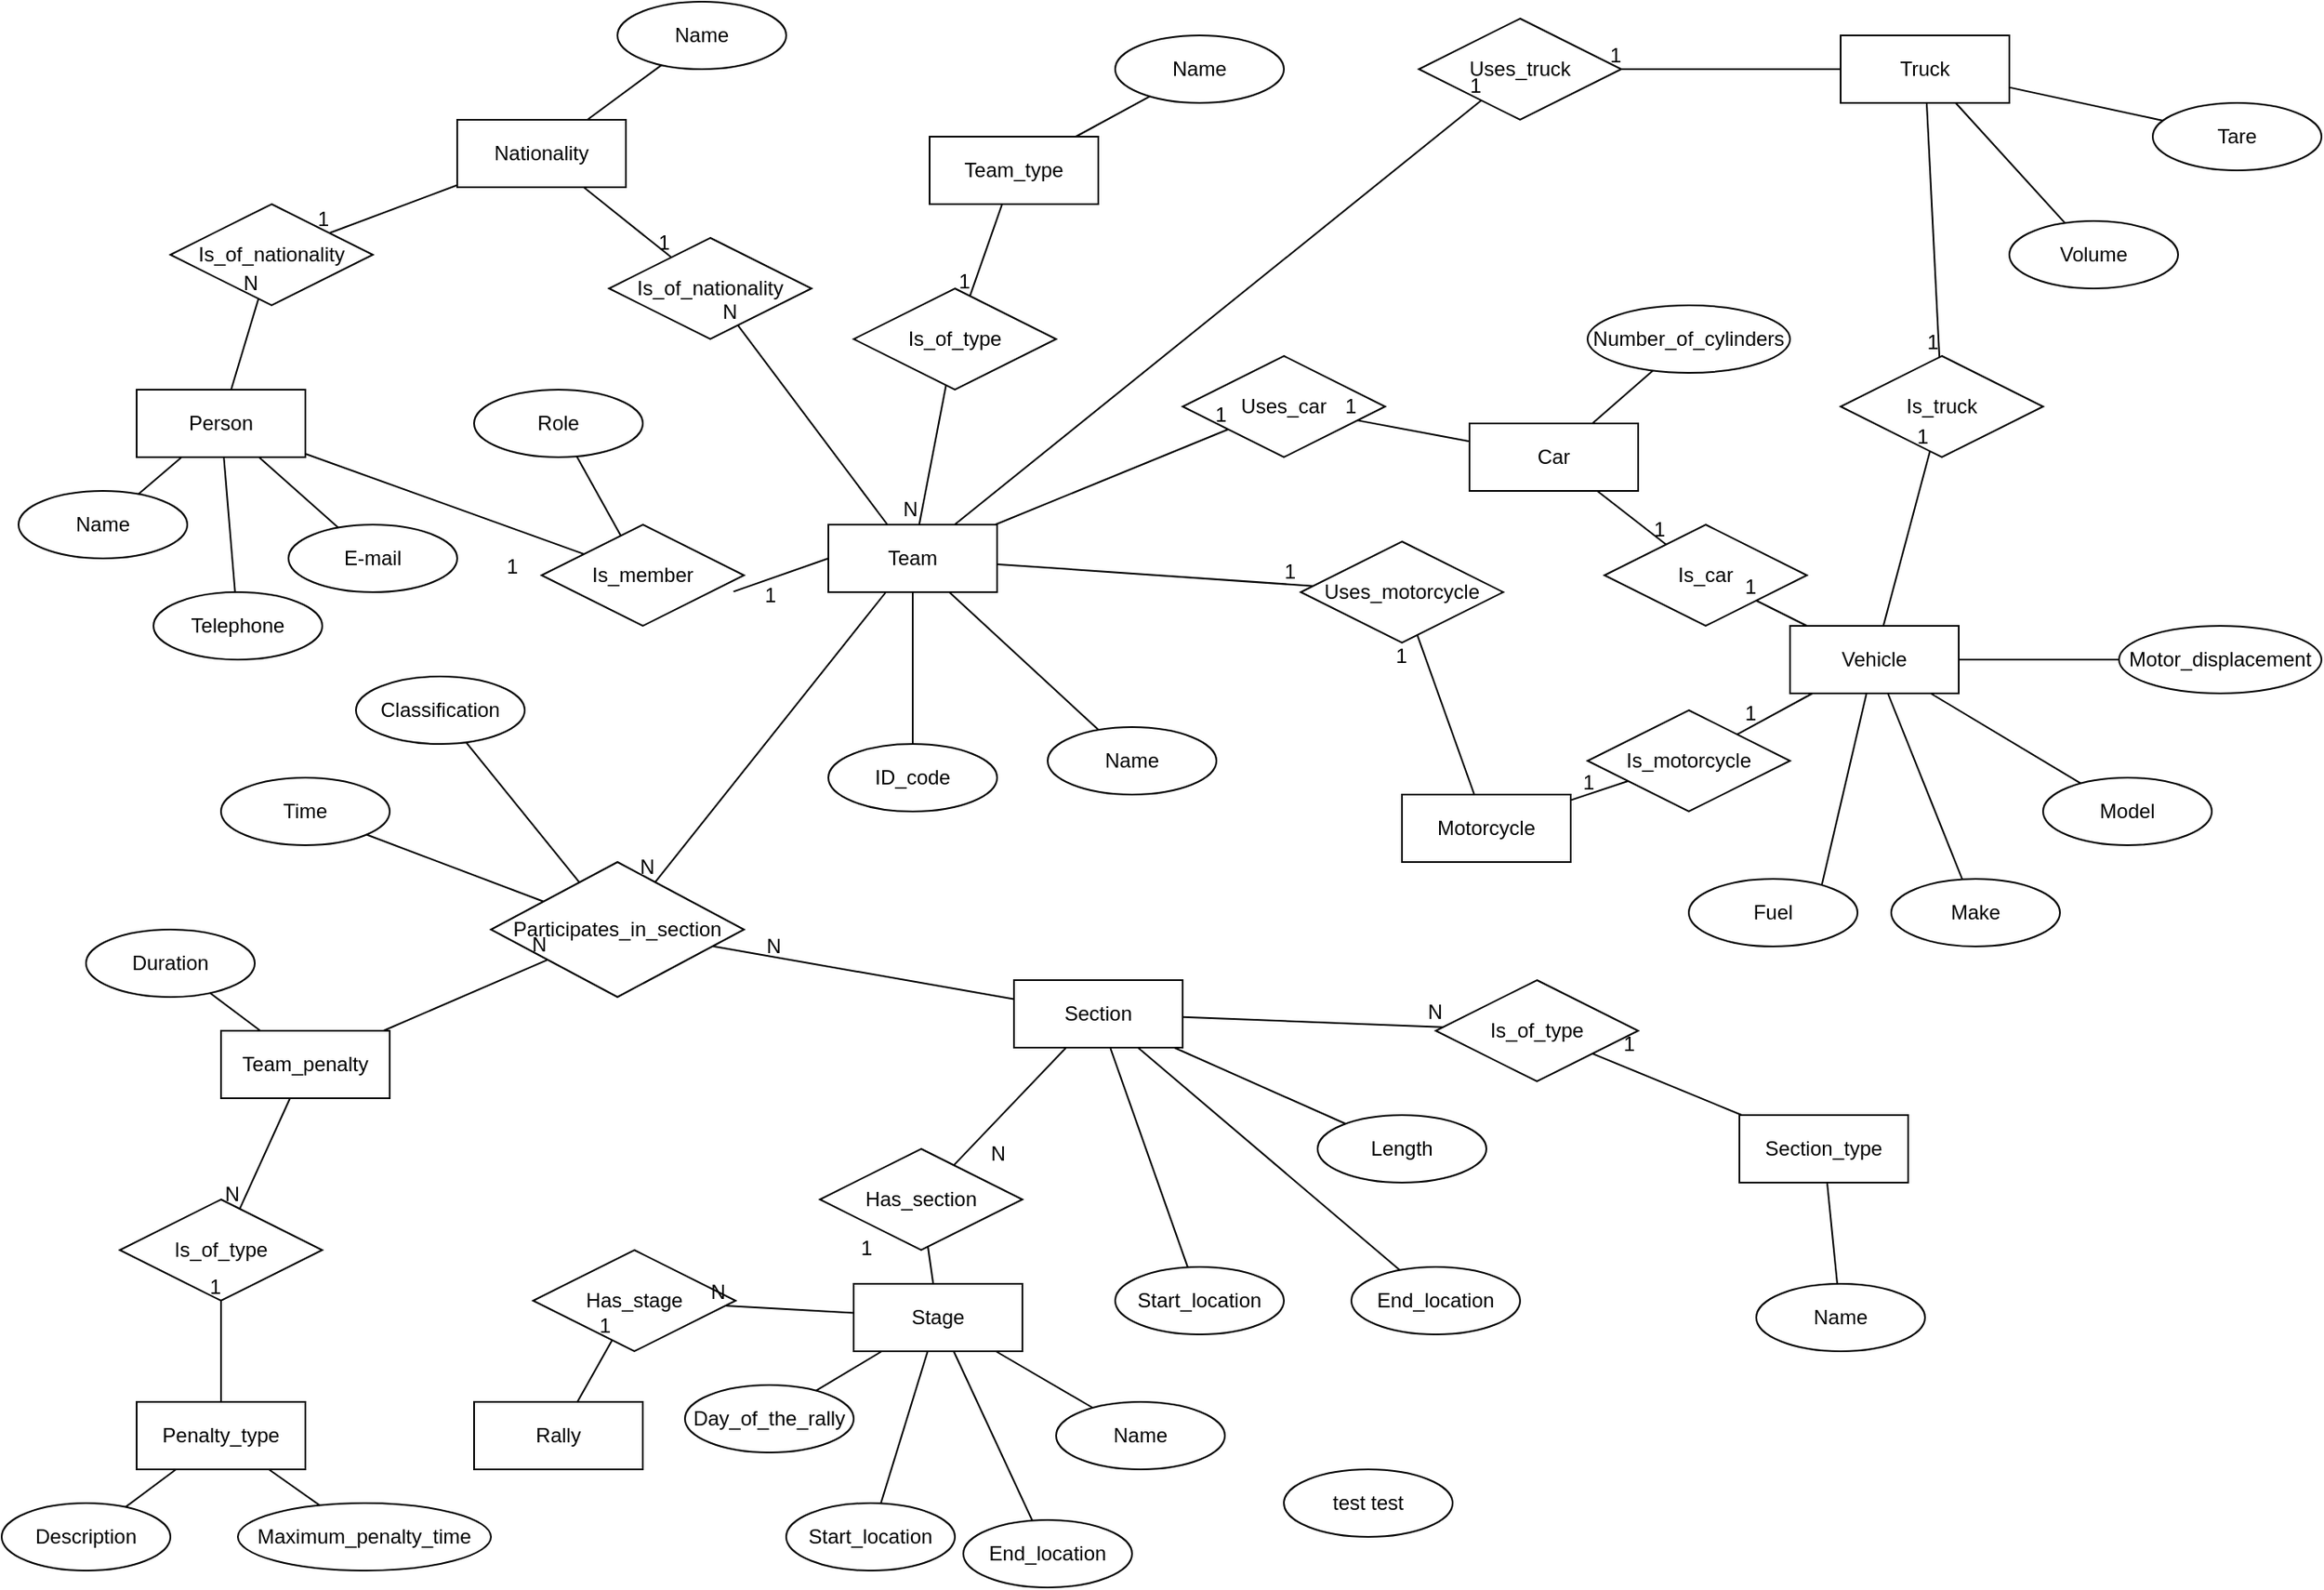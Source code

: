<mxfile version="20.5.1" type="github">
  <diagram id="R2lEEEUBdFMjLlhIrx00" name="Page-1">
    <mxGraphModel dx="2805" dy="884" grid="1" gridSize="10" guides="1" tooltips="1" connect="1" arrows="1" fold="1" page="1" pageScale="1" pageWidth="850" pageHeight="1100" math="0" shadow="0" extFonts="Permanent Marker^https://fonts.googleapis.com/css?family=Permanent+Marker">
      <root>
        <mxCell id="0" />
        <mxCell id="1" parent="0" />
        <mxCell id="WvbXsE4TF2cSyvyN0HHQ-4" value="Team" style="whiteSpace=wrap;html=1;align=center;" parent="1" vertex="1">
          <mxGeometry x="-360" y="350" width="100" height="40" as="geometry" />
        </mxCell>
        <mxCell id="WvbXsE4TF2cSyvyN0HHQ-5" value="ID_code" style="ellipse;whiteSpace=wrap;html=1;align=center;" parent="1" vertex="1">
          <mxGeometry x="-360" y="480" width="100" height="40" as="geometry" />
        </mxCell>
        <mxCell id="WvbXsE4TF2cSyvyN0HHQ-6" value="" style="endArrow=none;html=1;rounded=0;" parent="1" source="WvbXsE4TF2cSyvyN0HHQ-4" target="WvbXsE4TF2cSyvyN0HHQ-5" edge="1">
          <mxGeometry relative="1" as="geometry">
            <mxPoint x="-284.85" y="480" as="sourcePoint" />
            <mxPoint x="-429.997" y="590.903" as="targetPoint" />
          </mxGeometry>
        </mxCell>
        <mxCell id="WvbXsE4TF2cSyvyN0HHQ-7" value="Name" style="ellipse;whiteSpace=wrap;html=1;align=center;" parent="1" vertex="1">
          <mxGeometry x="-230" y="470" width="100" height="40" as="geometry" />
        </mxCell>
        <mxCell id="WvbXsE4TF2cSyvyN0HHQ-9" value="" style="endArrow=none;html=1;rounded=0;" parent="1" source="WvbXsE4TF2cSyvyN0HHQ-4" target="WvbXsE4TF2cSyvyN0HHQ-7" edge="1">
          <mxGeometry relative="1" as="geometry">
            <mxPoint x="-94.85" y="530" as="sourcePoint" />
            <mxPoint x="65.15" y="530" as="targetPoint" />
          </mxGeometry>
        </mxCell>
        <mxCell id="WvbXsE4TF2cSyvyN0HHQ-20" value="Vehicle" style="whiteSpace=wrap;html=1;align=center;" parent="1" vertex="1">
          <mxGeometry x="210" y="410" width="100" height="40" as="geometry" />
        </mxCell>
        <mxCell id="WvbXsE4TF2cSyvyN0HHQ-21" value="Make" style="ellipse;whiteSpace=wrap;html=1;align=center;" parent="1" vertex="1">
          <mxGeometry x="270" y="560" width="100" height="40" as="geometry" />
        </mxCell>
        <mxCell id="WvbXsE4TF2cSyvyN0HHQ-23" value="Model" style="ellipse;whiteSpace=wrap;html=1;align=center;" parent="1" vertex="1">
          <mxGeometry x="360" y="500" width="100" height="40" as="geometry" />
        </mxCell>
        <mxCell id="WvbXsE4TF2cSyvyN0HHQ-24" value="Motor_displacement" style="ellipse;whiteSpace=wrap;html=1;align=center;" parent="1" vertex="1">
          <mxGeometry x="405" y="410" width="120" height="40" as="geometry" />
        </mxCell>
        <mxCell id="WvbXsE4TF2cSyvyN0HHQ-26" value="Fuel&lt;br&gt;" style="ellipse;whiteSpace=wrap;html=1;align=center;" parent="1" vertex="1">
          <mxGeometry x="150" y="560" width="100" height="40" as="geometry" />
        </mxCell>
        <mxCell id="WvbXsE4TF2cSyvyN0HHQ-28" value="" style="endArrow=none;html=1;rounded=0;exitX=0.789;exitY=0.083;exitDx=0;exitDy=0;exitPerimeter=0;" parent="1" source="WvbXsE4TF2cSyvyN0HHQ-26" target="WvbXsE4TF2cSyvyN0HHQ-20" edge="1">
          <mxGeometry relative="1" as="geometry">
            <mxPoint x="-415.15" y="610" as="sourcePoint" />
            <mxPoint x="-365.15" y="720" as="targetPoint" />
          </mxGeometry>
        </mxCell>
        <mxCell id="WvbXsE4TF2cSyvyN0HHQ-29" value="" style="endArrow=none;html=1;rounded=0;" parent="1" source="WvbXsE4TF2cSyvyN0HHQ-20" target="WvbXsE4TF2cSyvyN0HHQ-21" edge="1">
          <mxGeometry relative="1" as="geometry">
            <mxPoint x="-415.15" y="610" as="sourcePoint" />
            <mxPoint x="-255.15" y="610" as="targetPoint" />
          </mxGeometry>
        </mxCell>
        <mxCell id="WvbXsE4TF2cSyvyN0HHQ-31" value="" style="endArrow=none;html=1;rounded=0;" parent="1" source="WvbXsE4TF2cSyvyN0HHQ-20" target="WvbXsE4TF2cSyvyN0HHQ-23" edge="1">
          <mxGeometry relative="1" as="geometry">
            <mxPoint x="-415.15" y="610" as="sourcePoint" />
            <mxPoint x="-255.15" y="610" as="targetPoint" />
          </mxGeometry>
        </mxCell>
        <mxCell id="WvbXsE4TF2cSyvyN0HHQ-33" value="" style="endArrow=none;html=1;rounded=0;" parent="1" source="WvbXsE4TF2cSyvyN0HHQ-20" target="WvbXsE4TF2cSyvyN0HHQ-24" edge="1">
          <mxGeometry relative="1" as="geometry">
            <mxPoint x="-415.15" y="610" as="sourcePoint" />
            <mxPoint x="-255.15" y="610" as="targetPoint" />
          </mxGeometry>
        </mxCell>
        <mxCell id="WvbXsE4TF2cSyvyN0HHQ-39" value="Truck" style="whiteSpace=wrap;html=1;align=center;" parent="1" vertex="1">
          <mxGeometry x="240" y="60" width="100" height="40" as="geometry" />
        </mxCell>
        <mxCell id="WvbXsE4TF2cSyvyN0HHQ-40" value="Tare" style="ellipse;whiteSpace=wrap;html=1;align=center;" parent="1" vertex="1">
          <mxGeometry x="425" y="100" width="100" height="40" as="geometry" />
        </mxCell>
        <mxCell id="WvbXsE4TF2cSyvyN0HHQ-41" value="Volume" style="ellipse;whiteSpace=wrap;html=1;align=center;" parent="1" vertex="1">
          <mxGeometry x="340" y="170" width="100" height="40" as="geometry" />
        </mxCell>
        <mxCell id="WvbXsE4TF2cSyvyN0HHQ-42" value="" style="endArrow=none;html=1;rounded=0;" parent="1" source="WvbXsE4TF2cSyvyN0HHQ-39" target="WvbXsE4TF2cSyvyN0HHQ-40" edge="1">
          <mxGeometry relative="1" as="geometry">
            <mxPoint x="-160" y="610" as="sourcePoint" />
            <mxPoint y="610" as="targetPoint" />
          </mxGeometry>
        </mxCell>
        <mxCell id="WvbXsE4TF2cSyvyN0HHQ-43" value="" style="endArrow=none;html=1;rounded=0;" parent="1" source="WvbXsE4TF2cSyvyN0HHQ-41" target="WvbXsE4TF2cSyvyN0HHQ-39" edge="1">
          <mxGeometry relative="1" as="geometry">
            <mxPoint x="-160" y="610" as="sourcePoint" />
            <mxPoint y="610" as="targetPoint" />
          </mxGeometry>
        </mxCell>
        <mxCell id="WvbXsE4TF2cSyvyN0HHQ-44" value="Car" style="whiteSpace=wrap;html=1;align=center;" parent="1" vertex="1">
          <mxGeometry x="20" y="290" width="100" height="40" as="geometry" />
        </mxCell>
        <mxCell id="WvbXsE4TF2cSyvyN0HHQ-45" value="Number_of_cylinders" style="ellipse;whiteSpace=wrap;html=1;align=center;" parent="1" vertex="1">
          <mxGeometry x="90" y="220" width="120" height="40" as="geometry" />
        </mxCell>
        <mxCell id="WvbXsE4TF2cSyvyN0HHQ-47" value="" style="endArrow=none;html=1;rounded=0;" parent="1" source="WvbXsE4TF2cSyvyN0HHQ-44" target="WvbXsE4TF2cSyvyN0HHQ-45" edge="1">
          <mxGeometry relative="1" as="geometry">
            <mxPoint x="-940" y="600" as="sourcePoint" />
            <mxPoint x="-780" y="600" as="targetPoint" />
          </mxGeometry>
        </mxCell>
        <mxCell id="WvbXsE4TF2cSyvyN0HHQ-48" value="Is_car" style="shape=rhombus;perimeter=rhombusPerimeter;whiteSpace=wrap;html=1;align=center;" parent="1" vertex="1">
          <mxGeometry x="100" y="350" width="120" height="60" as="geometry" />
        </mxCell>
        <mxCell id="WvbXsE4TF2cSyvyN0HHQ-52" value="" style="endArrow=none;html=1;rounded=0;" parent="1" source="WvbXsE4TF2cSyvyN0HHQ-20" target="WvbXsE4TF2cSyvyN0HHQ-48" edge="1">
          <mxGeometry relative="1" as="geometry">
            <mxPoint x="-420" y="690" as="sourcePoint" />
            <mxPoint x="-260" y="690" as="targetPoint" />
          </mxGeometry>
        </mxCell>
        <mxCell id="WvbXsE4TF2cSyvyN0HHQ-53" value="1" style="resizable=0;html=1;align=right;verticalAlign=bottom;" parent="WvbXsE4TF2cSyvyN0HHQ-52" connectable="0" vertex="1">
          <mxGeometry x="1" relative="1" as="geometry" />
        </mxCell>
        <mxCell id="WvbXsE4TF2cSyvyN0HHQ-54" value="" style="endArrow=none;html=1;rounded=0;" parent="1" source="WvbXsE4TF2cSyvyN0HHQ-44" target="WvbXsE4TF2cSyvyN0HHQ-48" edge="1">
          <mxGeometry relative="1" as="geometry">
            <mxPoint x="-420" y="690" as="sourcePoint" />
            <mxPoint x="-600" y="730" as="targetPoint" />
          </mxGeometry>
        </mxCell>
        <mxCell id="WvbXsE4TF2cSyvyN0HHQ-55" value="1" style="resizable=0;html=1;align=right;verticalAlign=bottom;" parent="WvbXsE4TF2cSyvyN0HHQ-54" connectable="0" vertex="1">
          <mxGeometry x="1" relative="1" as="geometry" />
        </mxCell>
        <mxCell id="WvbXsE4TF2cSyvyN0HHQ-58" value="Is_truck" style="shape=rhombus;perimeter=rhombusPerimeter;whiteSpace=wrap;html=1;align=center;" parent="1" vertex="1">
          <mxGeometry x="240" y="250" width="120" height="60" as="geometry" />
        </mxCell>
        <mxCell id="WvbXsE4TF2cSyvyN0HHQ-59" value="" style="endArrow=none;html=1;rounded=0;" parent="1" source="WvbXsE4TF2cSyvyN0HHQ-20" target="WvbXsE4TF2cSyvyN0HHQ-58" edge="1">
          <mxGeometry relative="1" as="geometry">
            <mxPoint x="-420" y="690" as="sourcePoint" />
            <mxPoint x="-260" y="690" as="targetPoint" />
          </mxGeometry>
        </mxCell>
        <mxCell id="WvbXsE4TF2cSyvyN0HHQ-60" value="1" style="resizable=0;html=1;align=right;verticalAlign=bottom;" parent="WvbXsE4TF2cSyvyN0HHQ-59" connectable="0" vertex="1">
          <mxGeometry x="1" relative="1" as="geometry" />
        </mxCell>
        <mxCell id="WvbXsE4TF2cSyvyN0HHQ-61" value="" style="endArrow=none;html=1;rounded=0;" parent="1" source="WvbXsE4TF2cSyvyN0HHQ-39" target="WvbXsE4TF2cSyvyN0HHQ-58" edge="1">
          <mxGeometry relative="1" as="geometry">
            <mxPoint x="-420" y="690" as="sourcePoint" />
            <mxPoint x="-260" y="690" as="targetPoint" />
          </mxGeometry>
        </mxCell>
        <mxCell id="WvbXsE4TF2cSyvyN0HHQ-62" value="1" style="resizable=0;html=1;align=right;verticalAlign=bottom;" parent="WvbXsE4TF2cSyvyN0HHQ-61" connectable="0" vertex="1">
          <mxGeometry x="1" relative="1" as="geometry" />
        </mxCell>
        <mxCell id="WvbXsE4TF2cSyvyN0HHQ-63" value="Person" style="whiteSpace=wrap;html=1;align=center;" parent="1" vertex="1">
          <mxGeometry x="-770" y="270" width="100" height="40" as="geometry" />
        </mxCell>
        <mxCell id="WvbXsE4TF2cSyvyN0HHQ-65" value="Telephone" style="ellipse;whiteSpace=wrap;html=1;align=center;" parent="1" vertex="1">
          <mxGeometry x="-760" y="390" width="100" height="40" as="geometry" />
        </mxCell>
        <mxCell id="WvbXsE4TF2cSyvyN0HHQ-66" value="E-mail" style="ellipse;whiteSpace=wrap;html=1;align=center;" parent="1" vertex="1">
          <mxGeometry x="-680" y="350" width="100" height="40" as="geometry" />
        </mxCell>
        <mxCell id="WvbXsE4TF2cSyvyN0HHQ-68" value="" style="endArrow=none;html=1;rounded=0;" parent="1" source="WvbXsE4TF2cSyvyN0HHQ-63" target="WvbXsE4TF2cSyvyN0HHQ-65" edge="1">
          <mxGeometry relative="1" as="geometry">
            <mxPoint x="-420" y="690" as="sourcePoint" />
            <mxPoint x="-260" y="690" as="targetPoint" />
          </mxGeometry>
        </mxCell>
        <mxCell id="WvbXsE4TF2cSyvyN0HHQ-71" value="" style="endArrow=none;html=1;rounded=0;" parent="1" source="WvbXsE4TF2cSyvyN0HHQ-63" target="WvbXsE4TF2cSyvyN0HHQ-66" edge="1">
          <mxGeometry relative="1" as="geometry">
            <mxPoint x="-420" y="690" as="sourcePoint" />
            <mxPoint x="-260" y="690" as="targetPoint" />
          </mxGeometry>
        </mxCell>
        <mxCell id="WvbXsE4TF2cSyvyN0HHQ-72" value="Is_member" style="shape=rhombus;perimeter=rhombusPerimeter;whiteSpace=wrap;html=1;align=center;" parent="1" vertex="1">
          <mxGeometry x="-530" y="350" width="120" height="60" as="geometry" />
        </mxCell>
        <mxCell id="WvbXsE4TF2cSyvyN0HHQ-73" value="" style="endArrow=none;html=1;rounded=0;" parent="1" source="WvbXsE4TF2cSyvyN0HHQ-63" target="WvbXsE4TF2cSyvyN0HHQ-72" edge="1">
          <mxGeometry relative="1" as="geometry">
            <mxPoint x="-420" y="570" as="sourcePoint" />
            <mxPoint x="-260" y="570" as="targetPoint" />
          </mxGeometry>
        </mxCell>
        <mxCell id="WvbXsE4TF2cSyvyN0HHQ-74" value="1" style="resizable=0;html=1;align=right;verticalAlign=bottom;" parent="WvbXsE4TF2cSyvyN0HHQ-73" connectable="0" vertex="1">
          <mxGeometry x="1" relative="1" as="geometry">
            <mxPoint x="-39" y="16" as="offset" />
          </mxGeometry>
        </mxCell>
        <mxCell id="WvbXsE4TF2cSyvyN0HHQ-83" value="" style="endArrow=none;html=1;rounded=0;entryX=0.948;entryY=0.661;entryDx=0;entryDy=0;entryPerimeter=0;exitX=0;exitY=0.5;exitDx=0;exitDy=0;" parent="1" source="WvbXsE4TF2cSyvyN0HHQ-4" target="WvbXsE4TF2cSyvyN0HHQ-72" edge="1">
          <mxGeometry relative="1" as="geometry">
            <mxPoint x="-300" y="400" as="sourcePoint" />
            <mxPoint x="-140" y="400" as="targetPoint" />
          </mxGeometry>
        </mxCell>
        <mxCell id="WvbXsE4TF2cSyvyN0HHQ-84" value="1" style="resizable=0;html=1;align=right;verticalAlign=bottom;" parent="WvbXsE4TF2cSyvyN0HHQ-83" connectable="0" vertex="1">
          <mxGeometry x="1" relative="1" as="geometry">
            <mxPoint x="26" y="11" as="offset" />
          </mxGeometry>
        </mxCell>
        <mxCell id="WvbXsE4TF2cSyvyN0HHQ-124" value="Motorcycle" style="whiteSpace=wrap;html=1;align=center;" parent="1" vertex="1">
          <mxGeometry x="-20" y="510" width="100" height="40" as="geometry" />
        </mxCell>
        <mxCell id="WvbXsE4TF2cSyvyN0HHQ-129" value="Is_motorcycle" style="shape=rhombus;perimeter=rhombusPerimeter;whiteSpace=wrap;html=1;align=center;" parent="1" vertex="1">
          <mxGeometry x="90" y="460" width="120" height="60" as="geometry" />
        </mxCell>
        <mxCell id="WvbXsE4TF2cSyvyN0HHQ-130" value="" style="endArrow=none;html=1;rounded=0;" parent="1" source="WvbXsE4TF2cSyvyN0HHQ-20" target="WvbXsE4TF2cSyvyN0HHQ-129" edge="1">
          <mxGeometry relative="1" as="geometry">
            <mxPoint x="-340" y="410" as="sourcePoint" />
            <mxPoint x="-180" y="410" as="targetPoint" />
          </mxGeometry>
        </mxCell>
        <mxCell id="WvbXsE4TF2cSyvyN0HHQ-131" value="1" style="resizable=0;html=1;align=right;verticalAlign=bottom;" parent="WvbXsE4TF2cSyvyN0HHQ-130" connectable="0" vertex="1">
          <mxGeometry x="1" relative="1" as="geometry">
            <mxPoint x="12" y="-4" as="offset" />
          </mxGeometry>
        </mxCell>
        <mxCell id="WvbXsE4TF2cSyvyN0HHQ-132" value="" style="endArrow=none;html=1;rounded=0;" parent="1" source="WvbXsE4TF2cSyvyN0HHQ-124" target="WvbXsE4TF2cSyvyN0HHQ-129" edge="1">
          <mxGeometry relative="1" as="geometry">
            <mxPoint x="-340" y="410" as="sourcePoint" />
            <mxPoint x="-180" y="410" as="targetPoint" />
          </mxGeometry>
        </mxCell>
        <mxCell id="WvbXsE4TF2cSyvyN0HHQ-133" value="1" style="resizable=0;html=1;align=right;verticalAlign=bottom;" parent="WvbXsE4TF2cSyvyN0HHQ-132" connectable="0" vertex="1">
          <mxGeometry x="1" relative="1" as="geometry">
            <mxPoint x="-20" y="10" as="offset" />
          </mxGeometry>
        </mxCell>
        <mxCell id="WvbXsE4TF2cSyvyN0HHQ-134" value="Uses_motorcycle" style="shape=rhombus;perimeter=rhombusPerimeter;whiteSpace=wrap;html=1;align=center;" parent="1" vertex="1">
          <mxGeometry x="-80" y="360" width="120" height="60" as="geometry" />
        </mxCell>
        <mxCell id="WvbXsE4TF2cSyvyN0HHQ-136" value="" style="endArrow=none;html=1;rounded=0;" parent="1" source="WvbXsE4TF2cSyvyN0HHQ-124" target="WvbXsE4TF2cSyvyN0HHQ-134" edge="1">
          <mxGeometry relative="1" as="geometry">
            <mxPoint x="-470" y="460" as="sourcePoint" />
            <mxPoint x="-310" y="460" as="targetPoint" />
          </mxGeometry>
        </mxCell>
        <mxCell id="WvbXsE4TF2cSyvyN0HHQ-137" value="1" style="resizable=0;html=1;align=right;verticalAlign=bottom;" parent="WvbXsE4TF2cSyvyN0HHQ-136" connectable="0" vertex="1">
          <mxGeometry x="1" relative="1" as="geometry">
            <mxPoint x="-6" y="21" as="offset" />
          </mxGeometry>
        </mxCell>
        <mxCell id="WvbXsE4TF2cSyvyN0HHQ-138" value="" style="endArrow=none;html=1;rounded=0;" parent="1" source="WvbXsE4TF2cSyvyN0HHQ-4" target="WvbXsE4TF2cSyvyN0HHQ-134" edge="1">
          <mxGeometry relative="1" as="geometry">
            <mxPoint x="12" y="420" as="sourcePoint" />
            <mxPoint x="-120" y="460" as="targetPoint" />
          </mxGeometry>
        </mxCell>
        <mxCell id="WvbXsE4TF2cSyvyN0HHQ-139" value="1" style="resizable=0;html=1;align=right;verticalAlign=bottom;" parent="WvbXsE4TF2cSyvyN0HHQ-138" connectable="0" vertex="1">
          <mxGeometry x="1" relative="1" as="geometry">
            <mxPoint x="-10" as="offset" />
          </mxGeometry>
        </mxCell>
        <mxCell id="WvbXsE4TF2cSyvyN0HHQ-142" value="Uses_car" style="shape=rhombus;perimeter=rhombusPerimeter;whiteSpace=wrap;html=1;align=center;" parent="1" vertex="1">
          <mxGeometry x="-150" y="250" width="120" height="60" as="geometry" />
        </mxCell>
        <mxCell id="WvbXsE4TF2cSyvyN0HHQ-143" value="" style="endArrow=none;html=1;rounded=0;" parent="1" source="WvbXsE4TF2cSyvyN0HHQ-44" target="WvbXsE4TF2cSyvyN0HHQ-142" edge="1">
          <mxGeometry relative="1" as="geometry">
            <mxPoint x="-100" y="210" as="sourcePoint" />
            <mxPoint x="60" y="210" as="targetPoint" />
          </mxGeometry>
        </mxCell>
        <mxCell id="WvbXsE4TF2cSyvyN0HHQ-144" value="1" style="resizable=0;html=1;align=right;verticalAlign=bottom;" parent="WvbXsE4TF2cSyvyN0HHQ-143" connectable="0" vertex="1">
          <mxGeometry x="1" relative="1" as="geometry" />
        </mxCell>
        <mxCell id="WvbXsE4TF2cSyvyN0HHQ-145" value="" style="endArrow=none;html=1;rounded=0;" parent="1" source="WvbXsE4TF2cSyvyN0HHQ-4" target="WvbXsE4TF2cSyvyN0HHQ-142" edge="1">
          <mxGeometry relative="1" as="geometry">
            <mxPoint x="-226" y="200" as="sourcePoint" />
            <mxPoint x="60" y="210" as="targetPoint" />
          </mxGeometry>
        </mxCell>
        <mxCell id="WvbXsE4TF2cSyvyN0HHQ-146" value="1" style="resizable=0;html=1;align=right;verticalAlign=bottom;" parent="WvbXsE4TF2cSyvyN0HHQ-145" connectable="0" vertex="1">
          <mxGeometry x="1" relative="1" as="geometry" />
        </mxCell>
        <mxCell id="WvbXsE4TF2cSyvyN0HHQ-147" value="Uses_truck" style="shape=rhombus;perimeter=rhombusPerimeter;whiteSpace=wrap;html=1;align=center;" parent="1" vertex="1">
          <mxGeometry x="-10" y="50" width="120" height="60" as="geometry" />
        </mxCell>
        <mxCell id="WvbXsE4TF2cSyvyN0HHQ-148" value="" style="endArrow=none;html=1;rounded=0;" parent="1" source="WvbXsE4TF2cSyvyN0HHQ-39" target="WvbXsE4TF2cSyvyN0HHQ-147" edge="1">
          <mxGeometry relative="1" as="geometry">
            <mxPoint x="-10" y="330" as="sourcePoint" />
            <mxPoint x="150" y="330" as="targetPoint" />
          </mxGeometry>
        </mxCell>
        <mxCell id="WvbXsE4TF2cSyvyN0HHQ-149" value="1" style="resizable=0;html=1;align=right;verticalAlign=bottom;" parent="WvbXsE4TF2cSyvyN0HHQ-148" connectable="0" vertex="1">
          <mxGeometry x="1" relative="1" as="geometry" />
        </mxCell>
        <mxCell id="WvbXsE4TF2cSyvyN0HHQ-150" value="" style="endArrow=none;html=1;rounded=0;" parent="1" source="WvbXsE4TF2cSyvyN0HHQ-4" target="WvbXsE4TF2cSyvyN0HHQ-147" edge="1">
          <mxGeometry relative="1" as="geometry">
            <mxPoint x="-190" y="71.724" as="sourcePoint" />
            <mxPoint x="150" y="330" as="targetPoint" />
          </mxGeometry>
        </mxCell>
        <mxCell id="WvbXsE4TF2cSyvyN0HHQ-151" value="1" style="resizable=0;html=1;align=right;verticalAlign=bottom;" parent="WvbXsE4TF2cSyvyN0HHQ-150" connectable="0" vertex="1">
          <mxGeometry x="1" relative="1" as="geometry" />
        </mxCell>
        <mxCell id="WvbXsE4TF2cSyvyN0HHQ-152" value="Rally" style="whiteSpace=wrap;html=1;align=center;" parent="1" vertex="1">
          <mxGeometry x="-570" y="870" width="100" height="40" as="geometry" />
        </mxCell>
        <mxCell id="WvbXsE4TF2cSyvyN0HHQ-153" value="Stage" style="whiteSpace=wrap;html=1;align=center;" parent="1" vertex="1">
          <mxGeometry x="-345" y="800" width="100" height="40" as="geometry" />
        </mxCell>
        <mxCell id="WvbXsE4TF2cSyvyN0HHQ-156" value="Day_of_the_rally" style="ellipse;whiteSpace=wrap;html=1;align=center;" parent="1" vertex="1">
          <mxGeometry x="-445" y="860" width="100" height="40" as="geometry" />
        </mxCell>
        <mxCell id="WvbXsE4TF2cSyvyN0HHQ-158" value="" style="endArrow=none;html=1;rounded=0;" parent="1" source="WvbXsE4TF2cSyvyN0HHQ-153" target="WvbXsE4TF2cSyvyN0HHQ-156" edge="1">
          <mxGeometry relative="1" as="geometry">
            <mxPoint x="-105" y="690" as="sourcePoint" />
            <mxPoint x="55" y="690" as="targetPoint" />
          </mxGeometry>
        </mxCell>
        <mxCell id="WvbXsE4TF2cSyvyN0HHQ-159" value="Start_location" style="ellipse;whiteSpace=wrap;html=1;align=center;" parent="1" vertex="1">
          <mxGeometry x="-385" y="930" width="100" height="40" as="geometry" />
        </mxCell>
        <mxCell id="WvbXsE4TF2cSyvyN0HHQ-160" value="End_location" style="ellipse;whiteSpace=wrap;html=1;align=center;" parent="1" vertex="1">
          <mxGeometry x="-280" y="940" width="100" height="40" as="geometry" />
        </mxCell>
        <mxCell id="WvbXsE4TF2cSyvyN0HHQ-162" value="" style="endArrow=none;html=1;rounded=0;" parent="1" source="WvbXsE4TF2cSyvyN0HHQ-153" target="WvbXsE4TF2cSyvyN0HHQ-159" edge="1">
          <mxGeometry relative="1" as="geometry">
            <mxPoint x="-105" y="690" as="sourcePoint" />
            <mxPoint x="55" y="690" as="targetPoint" />
          </mxGeometry>
        </mxCell>
        <mxCell id="WvbXsE4TF2cSyvyN0HHQ-163" value="" style="endArrow=none;html=1;rounded=0;" parent="1" source="WvbXsE4TF2cSyvyN0HHQ-153" target="WvbXsE4TF2cSyvyN0HHQ-160" edge="1">
          <mxGeometry relative="1" as="geometry">
            <mxPoint x="-105" y="690" as="sourcePoint" />
            <mxPoint x="55" y="690" as="targetPoint" />
          </mxGeometry>
        </mxCell>
        <mxCell id="WvbXsE4TF2cSyvyN0HHQ-164" value="Section" style="whiteSpace=wrap;html=1;align=center;" parent="1" vertex="1">
          <mxGeometry x="-250" y="620" width="100" height="40" as="geometry" />
        </mxCell>
        <mxCell id="WvbXsE4TF2cSyvyN0HHQ-165" value="Section_type" style="whiteSpace=wrap;html=1;align=center;" parent="1" vertex="1">
          <mxGeometry x="180" y="700" width="100" height="40" as="geometry" />
        </mxCell>
        <mxCell id="WvbXsE4TF2cSyvyN0HHQ-169" value="Name" style="ellipse;whiteSpace=wrap;html=1;align=center;" parent="1" vertex="1">
          <mxGeometry x="190" y="800" width="100" height="40" as="geometry" />
        </mxCell>
        <mxCell id="WvbXsE4TF2cSyvyN0HHQ-170" value="" style="endArrow=none;html=1;rounded=0;" parent="1" source="WvbXsE4TF2cSyvyN0HHQ-169" target="WvbXsE4TF2cSyvyN0HHQ-165" edge="1">
          <mxGeometry relative="1" as="geometry">
            <mxPoint x="-240" y="280" as="sourcePoint" />
            <mxPoint x="-80" y="280" as="targetPoint" />
          </mxGeometry>
        </mxCell>
        <mxCell id="WvbXsE4TF2cSyvyN0HHQ-171" value="Is_of_type" style="shape=rhombus;perimeter=rhombusPerimeter;whiteSpace=wrap;html=1;align=center;" parent="1" vertex="1">
          <mxGeometry y="620" width="120" height="60" as="geometry" />
        </mxCell>
        <mxCell id="WvbXsE4TF2cSyvyN0HHQ-172" value="" style="endArrow=none;html=1;rounded=0;" parent="1" source="WvbXsE4TF2cSyvyN0HHQ-164" target="WvbXsE4TF2cSyvyN0HHQ-171" edge="1">
          <mxGeometry relative="1" as="geometry">
            <mxPoint x="-180" y="480" as="sourcePoint" />
            <mxPoint x="-20" y="480" as="targetPoint" />
          </mxGeometry>
        </mxCell>
        <mxCell id="WvbXsE4TF2cSyvyN0HHQ-173" value="N" style="resizable=0;html=1;align=right;verticalAlign=bottom;" parent="WvbXsE4TF2cSyvyN0HHQ-172" connectable="0" vertex="1">
          <mxGeometry x="1" relative="1" as="geometry" />
        </mxCell>
        <mxCell id="WvbXsE4TF2cSyvyN0HHQ-174" value="" style="endArrow=none;html=1;rounded=0;" parent="1" source="WvbXsE4TF2cSyvyN0HHQ-165" target="WvbXsE4TF2cSyvyN0HHQ-171" edge="1">
          <mxGeometry relative="1" as="geometry">
            <mxPoint x="-240" y="280" as="sourcePoint" />
            <mxPoint x="-80" y="280" as="targetPoint" />
          </mxGeometry>
        </mxCell>
        <mxCell id="WvbXsE4TF2cSyvyN0HHQ-175" value="1" style="resizable=0;html=1;align=right;verticalAlign=bottom;" parent="WvbXsE4TF2cSyvyN0HHQ-174" connectable="0" vertex="1">
          <mxGeometry x="1" relative="1" as="geometry">
            <mxPoint x="25" y="3" as="offset" />
          </mxGeometry>
        </mxCell>
        <mxCell id="WvbXsE4TF2cSyvyN0HHQ-176" value="Length" style="ellipse;whiteSpace=wrap;html=1;align=center;" parent="1" vertex="1">
          <mxGeometry x="-70" y="700" width="100" height="40" as="geometry" />
        </mxCell>
        <mxCell id="WvbXsE4TF2cSyvyN0HHQ-177" value="" style="endArrow=none;html=1;rounded=0;" parent="1" source="WvbXsE4TF2cSyvyN0HHQ-164" target="WvbXsE4TF2cSyvyN0HHQ-176" edge="1">
          <mxGeometry relative="1" as="geometry">
            <mxPoint x="-170" y="480" as="sourcePoint" />
            <mxPoint x="-10" y="480" as="targetPoint" />
          </mxGeometry>
        </mxCell>
        <mxCell id="WvbXsE4TF2cSyvyN0HHQ-178" value="Start_location" style="ellipse;whiteSpace=wrap;html=1;align=center;" parent="1" vertex="1">
          <mxGeometry x="-190.0" y="790" width="100" height="40" as="geometry" />
        </mxCell>
        <mxCell id="WvbXsE4TF2cSyvyN0HHQ-179" value="End_location" style="ellipse;whiteSpace=wrap;html=1;align=center;" parent="1" vertex="1">
          <mxGeometry x="-50" y="790" width="100" height="40" as="geometry" />
        </mxCell>
        <mxCell id="WvbXsE4TF2cSyvyN0HHQ-180" value="" style="endArrow=none;html=1;rounded=0;" parent="1" source="WvbXsE4TF2cSyvyN0HHQ-164" target="WvbXsE4TF2cSyvyN0HHQ-179" edge="1">
          <mxGeometry relative="1" as="geometry">
            <mxPoint x="-170" y="480" as="sourcePoint" />
            <mxPoint x="-10" y="480" as="targetPoint" />
          </mxGeometry>
        </mxCell>
        <mxCell id="WvbXsE4TF2cSyvyN0HHQ-181" value="" style="endArrow=none;html=1;rounded=0;" parent="1" source="WvbXsE4TF2cSyvyN0HHQ-164" target="WvbXsE4TF2cSyvyN0HHQ-178" edge="1">
          <mxGeometry relative="1" as="geometry">
            <mxPoint x="-170" y="480" as="sourcePoint" />
            <mxPoint x="-10" y="480" as="targetPoint" />
          </mxGeometry>
        </mxCell>
        <mxCell id="WvbXsE4TF2cSyvyN0HHQ-182" value="Has_section" style="shape=rhombus;perimeter=rhombusPerimeter;whiteSpace=wrap;html=1;align=center;" parent="1" vertex="1">
          <mxGeometry x="-365" y="720" width="120" height="60" as="geometry" />
        </mxCell>
        <mxCell id="WvbXsE4TF2cSyvyN0HHQ-183" value="" style="endArrow=none;html=1;rounded=0;" parent="1" source="WvbXsE4TF2cSyvyN0HHQ-164" target="WvbXsE4TF2cSyvyN0HHQ-182" edge="1">
          <mxGeometry relative="1" as="geometry">
            <mxPoint x="-170" y="480" as="sourcePoint" />
            <mxPoint x="-10" y="480" as="targetPoint" />
          </mxGeometry>
        </mxCell>
        <mxCell id="WvbXsE4TF2cSyvyN0HHQ-184" value="N" style="resizable=0;html=1;align=right;verticalAlign=bottom;" parent="WvbXsE4TF2cSyvyN0HHQ-183" connectable="0" vertex="1">
          <mxGeometry x="1" relative="1" as="geometry">
            <mxPoint x="31" y="2" as="offset" />
          </mxGeometry>
        </mxCell>
        <mxCell id="WvbXsE4TF2cSyvyN0HHQ-185" value="" style="endArrow=none;html=1;rounded=0;" parent="1" source="WvbXsE4TF2cSyvyN0HHQ-153" target="WvbXsE4TF2cSyvyN0HHQ-182" edge="1">
          <mxGeometry relative="1" as="geometry">
            <mxPoint x="-135" y="570" as="sourcePoint" />
            <mxPoint x="-374.667" y="692.667" as="targetPoint" />
          </mxGeometry>
        </mxCell>
        <mxCell id="WvbXsE4TF2cSyvyN0HHQ-186" value="1" style="resizable=0;html=1;align=right;verticalAlign=bottom;" parent="WvbXsE4TF2cSyvyN0HHQ-185" connectable="0" vertex="1">
          <mxGeometry x="1" relative="1" as="geometry">
            <mxPoint x="-33" y="9" as="offset" />
          </mxGeometry>
        </mxCell>
        <mxCell id="WvbXsE4TF2cSyvyN0HHQ-187" value="Has_stage" style="shape=rhombus;perimeter=rhombusPerimeter;whiteSpace=wrap;html=1;align=center;" parent="1" vertex="1">
          <mxGeometry x="-535" y="780" width="120" height="60" as="geometry" />
        </mxCell>
        <mxCell id="WvbXsE4TF2cSyvyN0HHQ-189" value="" style="endArrow=none;html=1;rounded=0;" parent="1" source="WvbXsE4TF2cSyvyN0HHQ-152" target="WvbXsE4TF2cSyvyN0HHQ-187" edge="1">
          <mxGeometry relative="1" as="geometry">
            <mxPoint x="-315" y="740" as="sourcePoint" />
            <mxPoint x="-155" y="740" as="targetPoint" />
          </mxGeometry>
        </mxCell>
        <mxCell id="WvbXsE4TF2cSyvyN0HHQ-190" value="1" style="resizable=0;html=1;align=right;verticalAlign=bottom;" parent="WvbXsE4TF2cSyvyN0HHQ-189" connectable="0" vertex="1">
          <mxGeometry x="1" relative="1" as="geometry" />
        </mxCell>
        <mxCell id="WvbXsE4TF2cSyvyN0HHQ-191" value="" style="endArrow=none;html=1;rounded=0;" parent="1" source="WvbXsE4TF2cSyvyN0HHQ-153" target="WvbXsE4TF2cSyvyN0HHQ-187" edge="1">
          <mxGeometry relative="1" as="geometry">
            <mxPoint x="-315" y="740" as="sourcePoint" />
            <mxPoint x="-155" y="740" as="targetPoint" />
          </mxGeometry>
        </mxCell>
        <mxCell id="WvbXsE4TF2cSyvyN0HHQ-192" value="N" style="resizable=0;html=1;align=right;verticalAlign=bottom;" parent="WvbXsE4TF2cSyvyN0HHQ-191" connectable="0" vertex="1">
          <mxGeometry x="1" relative="1" as="geometry" />
        </mxCell>
        <mxCell id="WvbXsE4TF2cSyvyN0HHQ-193" value="Participates_in_section" style="shape=rhombus;perimeter=rhombusPerimeter;whiteSpace=wrap;html=1;align=center;" parent="1" vertex="1">
          <mxGeometry x="-560" y="550" width="150" height="80" as="geometry" />
        </mxCell>
        <mxCell id="WvbXsE4TF2cSyvyN0HHQ-194" value="Time" style="ellipse;whiteSpace=wrap;html=1;align=center;" parent="1" vertex="1">
          <mxGeometry x="-720" y="500" width="100" height="40" as="geometry" />
        </mxCell>
        <mxCell id="WvbXsE4TF2cSyvyN0HHQ-195" value="" style="endArrow=none;html=1;rounded=0;" parent="1" source="WvbXsE4TF2cSyvyN0HHQ-193" target="WvbXsE4TF2cSyvyN0HHQ-194" edge="1">
          <mxGeometry relative="1" as="geometry">
            <mxPoint x="-430" y="590" as="sourcePoint" />
            <mxPoint x="-270" y="590" as="targetPoint" />
          </mxGeometry>
        </mxCell>
        <mxCell id="WvbXsE4TF2cSyvyN0HHQ-196" value="Classification" style="ellipse;whiteSpace=wrap;html=1;align=center;" parent="1" vertex="1">
          <mxGeometry x="-640" y="440" width="100" height="40" as="geometry" />
        </mxCell>
        <mxCell id="WvbXsE4TF2cSyvyN0HHQ-197" value="" style="endArrow=none;html=1;rounded=0;" parent="1" source="WvbXsE4TF2cSyvyN0HHQ-196" target="WvbXsE4TF2cSyvyN0HHQ-193" edge="1">
          <mxGeometry relative="1" as="geometry">
            <mxPoint x="-430" y="590" as="sourcePoint" />
            <mxPoint x="-270" y="590" as="targetPoint" />
          </mxGeometry>
        </mxCell>
        <mxCell id="WvbXsE4TF2cSyvyN0HHQ-198" value="Penalty_type" style="whiteSpace=wrap;html=1;align=center;" parent="1" vertex="1">
          <mxGeometry x="-770" y="870" width="100" height="40" as="geometry" />
        </mxCell>
        <mxCell id="WvbXsE4TF2cSyvyN0HHQ-199" value="" style="endArrow=none;html=1;rounded=0;" parent="1" source="WvbXsE4TF2cSyvyN0HHQ-4" target="WvbXsE4TF2cSyvyN0HHQ-193" edge="1">
          <mxGeometry relative="1" as="geometry">
            <mxPoint x="-310" y="680" as="sourcePoint" />
            <mxPoint x="-150" y="680" as="targetPoint" />
          </mxGeometry>
        </mxCell>
        <mxCell id="WvbXsE4TF2cSyvyN0HHQ-200" value="N" style="resizable=0;html=1;align=right;verticalAlign=bottom;" parent="WvbXsE4TF2cSyvyN0HHQ-199" connectable="0" vertex="1">
          <mxGeometry x="1" relative="1" as="geometry" />
        </mxCell>
        <mxCell id="WvbXsE4TF2cSyvyN0HHQ-201" value="" style="endArrow=none;html=1;rounded=0;" parent="1" source="WvbXsE4TF2cSyvyN0HHQ-164" target="WvbXsE4TF2cSyvyN0HHQ-193" edge="1">
          <mxGeometry relative="1" as="geometry">
            <mxPoint x="-310" y="680" as="sourcePoint" />
            <mxPoint x="-150" y="680" as="targetPoint" />
          </mxGeometry>
        </mxCell>
        <mxCell id="WvbXsE4TF2cSyvyN0HHQ-202" value="N" style="resizable=0;html=1;align=right;verticalAlign=bottom;" parent="WvbXsE4TF2cSyvyN0HHQ-201" connectable="0" vertex="1">
          <mxGeometry x="1" relative="1" as="geometry">
            <mxPoint x="41" y="9" as="offset" />
          </mxGeometry>
        </mxCell>
        <mxCell id="WvbXsE4TF2cSyvyN0HHQ-204" value="Description" style="ellipse;whiteSpace=wrap;html=1;align=center;" parent="1" vertex="1">
          <mxGeometry x="-850" y="930" width="100" height="40" as="geometry" />
        </mxCell>
        <mxCell id="WvbXsE4TF2cSyvyN0HHQ-205" value="Maximum_penalty_time" style="ellipse;whiteSpace=wrap;html=1;align=center;" parent="1" vertex="1">
          <mxGeometry x="-710" y="930" width="150" height="40" as="geometry" />
        </mxCell>
        <mxCell id="WvbXsE4TF2cSyvyN0HHQ-206" value="" style="endArrow=none;html=1;rounded=0;" parent="1" source="WvbXsE4TF2cSyvyN0HHQ-204" target="WvbXsE4TF2cSyvyN0HHQ-198" edge="1">
          <mxGeometry relative="1" as="geometry">
            <mxPoint x="-350" y="580" as="sourcePoint" />
            <mxPoint x="-810" y="880" as="targetPoint" />
          </mxGeometry>
        </mxCell>
        <mxCell id="WvbXsE4TF2cSyvyN0HHQ-207" value="" style="endArrow=none;html=1;rounded=0;" parent="1" source="WvbXsE4TF2cSyvyN0HHQ-198" target="WvbXsE4TF2cSyvyN0HHQ-205" edge="1">
          <mxGeometry relative="1" as="geometry">
            <mxPoint x="-350" y="580" as="sourcePoint" />
            <mxPoint x="-190" y="580" as="targetPoint" />
          </mxGeometry>
        </mxCell>
        <mxCell id="WvbXsE4TF2cSyvyN0HHQ-208" value="Team_penalty" style="whiteSpace=wrap;html=1;align=center;" parent="1" vertex="1">
          <mxGeometry x="-720" y="650" width="100" height="40" as="geometry" />
        </mxCell>
        <mxCell id="WvbXsE4TF2cSyvyN0HHQ-209" value="Is_of_type" style="shape=rhombus;perimeter=rhombusPerimeter;whiteSpace=wrap;html=1;align=center;" parent="1" vertex="1">
          <mxGeometry x="-780" y="750" width="120" height="60" as="geometry" />
        </mxCell>
        <mxCell id="WvbXsE4TF2cSyvyN0HHQ-215" value="" style="endArrow=none;html=1;rounded=0;" parent="1" source="WvbXsE4TF2cSyvyN0HHQ-208" target="WvbXsE4TF2cSyvyN0HHQ-193" edge="1">
          <mxGeometry relative="1" as="geometry">
            <mxPoint x="-320" y="680" as="sourcePoint" />
            <mxPoint x="-160" y="680" as="targetPoint" />
          </mxGeometry>
        </mxCell>
        <mxCell id="WvbXsE4TF2cSyvyN0HHQ-216" value="N" style="resizable=0;html=1;align=right;verticalAlign=bottom;" parent="WvbXsE4TF2cSyvyN0HHQ-215" connectable="0" vertex="1">
          <mxGeometry x="1" relative="1" as="geometry" />
        </mxCell>
        <mxCell id="8ZYNl7EyMXczc9-Wap3n-22" value="Team_type" style="whiteSpace=wrap;html=1;align=center;" parent="1" vertex="1">
          <mxGeometry x="-300" y="120" width="100" height="40" as="geometry" />
        </mxCell>
        <mxCell id="8ZYNl7EyMXczc9-Wap3n-23" value="Name" style="ellipse;whiteSpace=wrap;html=1;align=center;" parent="1" vertex="1">
          <mxGeometry x="-190" y="60" width="100" height="40" as="geometry" />
        </mxCell>
        <mxCell id="8ZYNl7EyMXczc9-Wap3n-24" value="" style="endArrow=none;html=1;rounded=0;" parent="1" source="8ZYNl7EyMXczc9-Wap3n-22" target="8ZYNl7EyMXczc9-Wap3n-23" edge="1">
          <mxGeometry relative="1" as="geometry">
            <mxPoint x="-350" y="410" as="sourcePoint" />
            <mxPoint x="-190" y="410" as="targetPoint" />
          </mxGeometry>
        </mxCell>
        <mxCell id="8ZYNl7EyMXczc9-Wap3n-27" value="Is_of_type" style="shape=rhombus;perimeter=rhombusPerimeter;whiteSpace=wrap;html=1;align=center;" parent="1" vertex="1">
          <mxGeometry x="-345" y="210" width="120" height="60" as="geometry" />
        </mxCell>
        <mxCell id="8ZYNl7EyMXczc9-Wap3n-28" value="" style="endArrow=none;html=1;rounded=0;" parent="1" source="8ZYNl7EyMXczc9-Wap3n-22" target="8ZYNl7EyMXczc9-Wap3n-27" edge="1">
          <mxGeometry relative="1" as="geometry">
            <mxPoint x="-350" y="410" as="sourcePoint" />
            <mxPoint x="-190" y="410" as="targetPoint" />
          </mxGeometry>
        </mxCell>
        <mxCell id="8ZYNl7EyMXczc9-Wap3n-29" value="1" style="resizable=0;html=1;align=right;verticalAlign=bottom;" parent="8ZYNl7EyMXczc9-Wap3n-28" connectable="0" vertex="1">
          <mxGeometry x="1" relative="1" as="geometry" />
        </mxCell>
        <mxCell id="8ZYNl7EyMXczc9-Wap3n-30" value="" style="endArrow=none;html=1;rounded=0;" parent="1" source="8ZYNl7EyMXczc9-Wap3n-27" target="WvbXsE4TF2cSyvyN0HHQ-4" edge="1">
          <mxGeometry relative="1" as="geometry">
            <mxPoint x="-350" y="410" as="sourcePoint" />
            <mxPoint x="-190" y="410" as="targetPoint" />
          </mxGeometry>
        </mxCell>
        <mxCell id="8ZYNl7EyMXczc9-Wap3n-31" value="N" style="resizable=0;html=1;align=right;verticalAlign=bottom;" parent="8ZYNl7EyMXczc9-Wap3n-30" connectable="0" vertex="1">
          <mxGeometry x="1" relative="1" as="geometry" />
        </mxCell>
        <mxCell id="8ZYNl7EyMXczc9-Wap3n-32" value="Role" style="ellipse;whiteSpace=wrap;html=1;align=center;" parent="1" vertex="1">
          <mxGeometry x="-570" y="270" width="100" height="40" as="geometry" />
        </mxCell>
        <mxCell id="8ZYNl7EyMXczc9-Wap3n-33" value="" style="endArrow=none;html=1;rounded=0;" parent="1" source="WvbXsE4TF2cSyvyN0HHQ-72" target="8ZYNl7EyMXczc9-Wap3n-32" edge="1">
          <mxGeometry relative="1" as="geometry">
            <mxPoint x="-350" y="410" as="sourcePoint" />
            <mxPoint x="-190" y="410" as="targetPoint" />
          </mxGeometry>
        </mxCell>
        <mxCell id="8ZYNl7EyMXczc9-Wap3n-34" value="Nationality" style="whiteSpace=wrap;html=1;align=center;" parent="1" vertex="1">
          <mxGeometry x="-580" y="110" width="100" height="40" as="geometry" />
        </mxCell>
        <mxCell id="8ZYNl7EyMXczc9-Wap3n-35" value="Is_of_nationality" style="shape=rhombus;perimeter=rhombusPerimeter;whiteSpace=wrap;html=1;align=center;" parent="1" vertex="1">
          <mxGeometry x="-750" y="160" width="120" height="60" as="geometry" />
        </mxCell>
        <mxCell id="8ZYNl7EyMXczc9-Wap3n-36" value="Is_of_nationality" style="shape=rhombus;perimeter=rhombusPerimeter;whiteSpace=wrap;html=1;align=center;" parent="1" vertex="1">
          <mxGeometry x="-490" y="180" width="120" height="60" as="geometry" />
        </mxCell>
        <mxCell id="8ZYNl7EyMXczc9-Wap3n-38" value="" style="endArrow=none;html=1;rounded=0;" parent="1" source="8ZYNl7EyMXczc9-Wap3n-34" target="8ZYNl7EyMXczc9-Wap3n-36" edge="1">
          <mxGeometry relative="1" as="geometry">
            <mxPoint x="-310" y="510" as="sourcePoint" />
            <mxPoint x="-150" y="510" as="targetPoint" />
          </mxGeometry>
        </mxCell>
        <mxCell id="8ZYNl7EyMXczc9-Wap3n-39" value="1" style="resizable=0;html=1;align=right;verticalAlign=bottom;" parent="8ZYNl7EyMXczc9-Wap3n-38" connectable="0" vertex="1">
          <mxGeometry x="1" relative="1" as="geometry" />
        </mxCell>
        <mxCell id="8ZYNl7EyMXczc9-Wap3n-40" value="" style="endArrow=none;html=1;rounded=0;" parent="1" source="WvbXsE4TF2cSyvyN0HHQ-4" target="8ZYNl7EyMXczc9-Wap3n-36" edge="1">
          <mxGeometry relative="1" as="geometry">
            <mxPoint x="-310" y="510" as="sourcePoint" />
            <mxPoint x="-150" y="510" as="targetPoint" />
          </mxGeometry>
        </mxCell>
        <mxCell id="8ZYNl7EyMXczc9-Wap3n-41" value="N" style="resizable=0;html=1;align=right;verticalAlign=bottom;" parent="8ZYNl7EyMXczc9-Wap3n-40" connectable="0" vertex="1">
          <mxGeometry x="1" relative="1" as="geometry" />
        </mxCell>
        <mxCell id="8ZYNl7EyMXczc9-Wap3n-42" value="" style="endArrow=none;html=1;rounded=0;" parent="1" source="8ZYNl7EyMXczc9-Wap3n-34" target="8ZYNl7EyMXczc9-Wap3n-35" edge="1">
          <mxGeometry relative="1" as="geometry">
            <mxPoint x="-310" y="510" as="sourcePoint" />
            <mxPoint x="-150" y="510" as="targetPoint" />
          </mxGeometry>
        </mxCell>
        <mxCell id="8ZYNl7EyMXczc9-Wap3n-43" value="1" style="resizable=0;html=1;align=right;verticalAlign=bottom;" parent="8ZYNl7EyMXczc9-Wap3n-42" connectable="0" vertex="1">
          <mxGeometry x="1" relative="1" as="geometry" />
        </mxCell>
        <mxCell id="8ZYNl7EyMXczc9-Wap3n-44" value="" style="endArrow=none;html=1;rounded=0;" parent="1" source="WvbXsE4TF2cSyvyN0HHQ-63" target="8ZYNl7EyMXczc9-Wap3n-35" edge="1">
          <mxGeometry relative="1" as="geometry">
            <mxPoint x="-310" y="510" as="sourcePoint" />
            <mxPoint x="-150" y="510" as="targetPoint" />
          </mxGeometry>
        </mxCell>
        <mxCell id="8ZYNl7EyMXczc9-Wap3n-45" value="N" style="resizable=0;html=1;align=right;verticalAlign=bottom;" parent="8ZYNl7EyMXczc9-Wap3n-44" connectable="0" vertex="1">
          <mxGeometry x="1" relative="1" as="geometry" />
        </mxCell>
        <mxCell id="8ZYNl7EyMXczc9-Wap3n-46" value="Name" style="ellipse;whiteSpace=wrap;html=1;align=center;" parent="1" vertex="1">
          <mxGeometry x="-485" y="40" width="100" height="40" as="geometry" />
        </mxCell>
        <mxCell id="8ZYNl7EyMXczc9-Wap3n-47" value="" style="endArrow=none;html=1;rounded=0;" parent="1" source="8ZYNl7EyMXczc9-Wap3n-34" target="8ZYNl7EyMXczc9-Wap3n-46" edge="1">
          <mxGeometry relative="1" as="geometry">
            <mxPoint x="-310" y="360" as="sourcePoint" />
            <mxPoint x="-150" y="360" as="targetPoint" />
          </mxGeometry>
        </mxCell>
        <mxCell id="8ZYNl7EyMXczc9-Wap3n-48" value="Duration" style="ellipse;whiteSpace=wrap;html=1;align=center;" parent="1" vertex="1">
          <mxGeometry x="-800" y="590" width="100" height="40" as="geometry" />
        </mxCell>
        <mxCell id="8ZYNl7EyMXczc9-Wap3n-49" value="" style="endArrow=none;html=1;rounded=0;" parent="1" source="WvbXsE4TF2cSyvyN0HHQ-208" target="8ZYNl7EyMXczc9-Wap3n-48" edge="1">
          <mxGeometry relative="1" as="geometry">
            <mxPoint x="-250" y="790" as="sourcePoint" />
            <mxPoint x="-90" y="790" as="targetPoint" />
          </mxGeometry>
        </mxCell>
        <mxCell id="8ZYNl7EyMXczc9-Wap3n-50" value="" style="endArrow=none;html=1;rounded=0;" parent="1" source="WvbXsE4TF2cSyvyN0HHQ-198" target="WvbXsE4TF2cSyvyN0HHQ-209" edge="1">
          <mxGeometry relative="1" as="geometry">
            <mxPoint x="-540" y="770" as="sourcePoint" />
            <mxPoint x="-650" y="800" as="targetPoint" />
          </mxGeometry>
        </mxCell>
        <mxCell id="8ZYNl7EyMXczc9-Wap3n-51" value="1" style="resizable=0;html=1;align=right;verticalAlign=bottom;" parent="8ZYNl7EyMXczc9-Wap3n-50" connectable="0" vertex="1">
          <mxGeometry x="1" relative="1" as="geometry" />
        </mxCell>
        <mxCell id="8ZYNl7EyMXczc9-Wap3n-52" value="" style="endArrow=none;html=1;rounded=0;" parent="1" source="WvbXsE4TF2cSyvyN0HHQ-208" target="WvbXsE4TF2cSyvyN0HHQ-209" edge="1">
          <mxGeometry relative="1" as="geometry">
            <mxPoint x="-250" y="790" as="sourcePoint" />
            <mxPoint x="-90" y="790" as="targetPoint" />
          </mxGeometry>
        </mxCell>
        <mxCell id="8ZYNl7EyMXczc9-Wap3n-53" value="N" style="resizable=0;html=1;align=right;verticalAlign=bottom;" parent="8ZYNl7EyMXczc9-Wap3n-52" connectable="0" vertex="1">
          <mxGeometry x="1" relative="1" as="geometry" />
        </mxCell>
        <mxCell id="q5b2v-vl5158DJuoDS3D-1" value="test test" style="ellipse;whiteSpace=wrap;html=1;align=center;" parent="1" vertex="1">
          <mxGeometry x="-90" y="910" width="100" height="40" as="geometry" />
        </mxCell>
        <mxCell id="q5b2v-vl5158DJuoDS3D-3" value="Name" style="ellipse;whiteSpace=wrap;html=1;align=center;" parent="1" vertex="1">
          <mxGeometry x="-225" y="870" width="100" height="40" as="geometry" />
        </mxCell>
        <mxCell id="q5b2v-vl5158DJuoDS3D-4" value="" style="endArrow=none;html=1;rounded=0;" parent="1" source="WvbXsE4TF2cSyvyN0HHQ-153" target="q5b2v-vl5158DJuoDS3D-3" edge="1">
          <mxGeometry relative="1" as="geometry">
            <mxPoint x="-290" y="820" as="sourcePoint" />
            <mxPoint x="-260" y="740" as="targetPoint" />
          </mxGeometry>
        </mxCell>
        <mxCell id="q5b2v-vl5158DJuoDS3D-5" value="Name" style="ellipse;whiteSpace=wrap;html=1;align=center;" vertex="1" parent="1">
          <mxGeometry x="-840" y="330" width="100" height="40" as="geometry" />
        </mxCell>
        <mxCell id="q5b2v-vl5158DJuoDS3D-7" value="" style="endArrow=none;html=1;rounded=0;" edge="1" parent="1" source="q5b2v-vl5158DJuoDS3D-5" target="WvbXsE4TF2cSyvyN0HHQ-63">
          <mxGeometry relative="1" as="geometry">
            <mxPoint x="-420" y="450" as="sourcePoint" />
            <mxPoint x="-260" y="450" as="targetPoint" />
          </mxGeometry>
        </mxCell>
      </root>
    </mxGraphModel>
  </diagram>
</mxfile>
